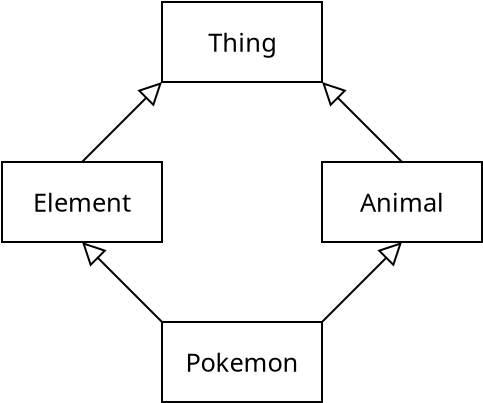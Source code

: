 <?xml version="1.0" encoding="UTF-8"?>
<dia:diagram xmlns:dia="http://www.lysator.liu.se/~alla/dia/">
  <dia:layer name="Background" visible="true" active="true">
    <dia:object type="Standard - Box" version="0" id="O0">
      <dia:attribute name="obj_pos">
        <dia:point val="17,10"/>
      </dia:attribute>
      <dia:attribute name="obj_bb">
        <dia:rectangle val="16.95,9.95;25.05,14.05"/>
      </dia:attribute>
      <dia:attribute name="elem_corner">
        <dia:point val="17,10"/>
      </dia:attribute>
      <dia:attribute name="elem_width">
        <dia:real val="8"/>
      </dia:attribute>
      <dia:attribute name="elem_height">
        <dia:real val="4"/>
      </dia:attribute>
      <dia:attribute name="show_background">
        <dia:boolean val="true"/>
      </dia:attribute>
    </dia:object>
    <dia:object type="Standard - Text" version="1" id="O1">
      <dia:attribute name="obj_pos">
        <dia:point val="21,12"/>
      </dia:attribute>
      <dia:attribute name="obj_bb">
        <dia:rectangle val="19.229,11.26;22.771,12.74"/>
      </dia:attribute>
      <dia:attribute name="text">
        <dia:composite type="text">
          <dia:attribute name="string">
            <dia:string>#Thing#</dia:string>
          </dia:attribute>
          <dia:attribute name="font">
            <dia:font family="sans" style="0" name="Helvetica"/>
          </dia:attribute>
          <dia:attribute name="height">
            <dia:real val="1.587"/>
          </dia:attribute>
          <dia:attribute name="pos">
            <dia:point val="21,12.44"/>
          </dia:attribute>
          <dia:attribute name="color">
            <dia:color val="#000000"/>
          </dia:attribute>
          <dia:attribute name="alignment">
            <dia:enum val="1"/>
          </dia:attribute>
        </dia:composite>
      </dia:attribute>
      <dia:attribute name="valign">
        <dia:enum val="2"/>
      </dia:attribute>
      <dia:connections>
        <dia:connection handle="0" to="O0" connection="8"/>
      </dia:connections>
    </dia:object>
    <dia:object type="Standard - Box" version="0" id="O2">
      <dia:attribute name="obj_pos">
        <dia:point val="9,18"/>
      </dia:attribute>
      <dia:attribute name="obj_bb">
        <dia:rectangle val="8.95,17.95;17.05,22.05"/>
      </dia:attribute>
      <dia:attribute name="elem_corner">
        <dia:point val="9,18"/>
      </dia:attribute>
      <dia:attribute name="elem_width">
        <dia:real val="8"/>
      </dia:attribute>
      <dia:attribute name="elem_height">
        <dia:real val="4"/>
      </dia:attribute>
      <dia:attribute name="show_background">
        <dia:boolean val="true"/>
      </dia:attribute>
    </dia:object>
    <dia:object type="Standard - Text" version="1" id="O3">
      <dia:attribute name="obj_pos">
        <dia:point val="21.15,13.15"/>
      </dia:attribute>
      <dia:attribute name="obj_bb">
        <dia:rectangle val="21.15,11.97;21.15,13.45"/>
      </dia:attribute>
      <dia:attribute name="text">
        <dia:composite type="text">
          <dia:attribute name="string">
            <dia:string>##</dia:string>
          </dia:attribute>
          <dia:attribute name="font">
            <dia:font family="sans" style="0" name="Helvetica"/>
          </dia:attribute>
          <dia:attribute name="height">
            <dia:real val="1.587"/>
          </dia:attribute>
          <dia:attribute name="pos">
            <dia:point val="21.15,13.15"/>
          </dia:attribute>
          <dia:attribute name="color">
            <dia:color val="#000000"/>
          </dia:attribute>
          <dia:attribute name="alignment">
            <dia:enum val="0"/>
          </dia:attribute>
        </dia:composite>
      </dia:attribute>
      <dia:attribute name="valign">
        <dia:enum val="3"/>
      </dia:attribute>
    </dia:object>
    <dia:object type="Standard - Text" version="1" id="O4">
      <dia:attribute name="obj_pos">
        <dia:point val="13,20"/>
      </dia:attribute>
      <dia:attribute name="obj_bb">
        <dia:rectangle val="10.37,19.26;15.63,20.74"/>
      </dia:attribute>
      <dia:attribute name="text">
        <dia:composite type="text">
          <dia:attribute name="string">
            <dia:string>#Element#</dia:string>
          </dia:attribute>
          <dia:attribute name="font">
            <dia:font family="sans" style="0" name="Helvetica"/>
          </dia:attribute>
          <dia:attribute name="height">
            <dia:real val="1.587"/>
          </dia:attribute>
          <dia:attribute name="pos">
            <dia:point val="13,20.44"/>
          </dia:attribute>
          <dia:attribute name="color">
            <dia:color val="#000000"/>
          </dia:attribute>
          <dia:attribute name="alignment">
            <dia:enum val="1"/>
          </dia:attribute>
        </dia:composite>
      </dia:attribute>
      <dia:attribute name="valign">
        <dia:enum val="2"/>
      </dia:attribute>
      <dia:connections>
        <dia:connection handle="0" to="O2" connection="8"/>
      </dia:connections>
    </dia:object>
    <dia:object type="Standard - Line" version="0" id="O5">
      <dia:attribute name="obj_pos">
        <dia:point val="13,18"/>
      </dia:attribute>
      <dia:attribute name="obj_bb">
        <dia:rectangle val="12.929,13.921;17.079,18.071"/>
      </dia:attribute>
      <dia:attribute name="conn_endpoints">
        <dia:point val="13,18"/>
        <dia:point val="17,14"/>
      </dia:attribute>
      <dia:attribute name="numcp">
        <dia:int val="1"/>
      </dia:attribute>
      <dia:attribute name="end_arrow">
        <dia:enum val="2"/>
      </dia:attribute>
      <dia:attribute name="end_arrow_length">
        <dia:real val="1"/>
      </dia:attribute>
      <dia:attribute name="end_arrow_width">
        <dia:real val="1"/>
      </dia:attribute>
      <dia:connections>
        <dia:connection handle="0" to="O2" connection="1"/>
        <dia:connection handle="1" to="O0" connection="5"/>
      </dia:connections>
    </dia:object>
    <dia:object type="Standard - Box" version="0" id="O6">
      <dia:attribute name="obj_pos">
        <dia:point val="25,18"/>
      </dia:attribute>
      <dia:attribute name="obj_bb">
        <dia:rectangle val="24.95,17.95;33.05,22.05"/>
      </dia:attribute>
      <dia:attribute name="elem_corner">
        <dia:point val="25,18"/>
      </dia:attribute>
      <dia:attribute name="elem_width">
        <dia:real val="8"/>
      </dia:attribute>
      <dia:attribute name="elem_height">
        <dia:real val="4"/>
      </dia:attribute>
      <dia:attribute name="show_background">
        <dia:boolean val="true"/>
      </dia:attribute>
    </dia:object>
    <dia:object type="Standard - Text" version="1" id="O7">
      <dia:attribute name="obj_pos">
        <dia:point val="29,20"/>
      </dia:attribute>
      <dia:attribute name="obj_bb">
        <dia:rectangle val="26.802,19.26;31.198,20.74"/>
      </dia:attribute>
      <dia:attribute name="text">
        <dia:composite type="text">
          <dia:attribute name="string">
            <dia:string>#Animal#</dia:string>
          </dia:attribute>
          <dia:attribute name="font">
            <dia:font family="sans" style="0" name="Helvetica"/>
          </dia:attribute>
          <dia:attribute name="height">
            <dia:real val="1.587"/>
          </dia:attribute>
          <dia:attribute name="pos">
            <dia:point val="29,20.44"/>
          </dia:attribute>
          <dia:attribute name="color">
            <dia:color val="#000000"/>
          </dia:attribute>
          <dia:attribute name="alignment">
            <dia:enum val="1"/>
          </dia:attribute>
        </dia:composite>
      </dia:attribute>
      <dia:attribute name="valign">
        <dia:enum val="2"/>
      </dia:attribute>
      <dia:connections>
        <dia:connection handle="0" to="O6" connection="8"/>
      </dia:connections>
    </dia:object>
    <dia:object type="Standard - Line" version="0" id="O8">
      <dia:attribute name="obj_pos">
        <dia:point val="29,18"/>
      </dia:attribute>
      <dia:attribute name="obj_bb">
        <dia:rectangle val="24.921,13.921;29.071,18.071"/>
      </dia:attribute>
      <dia:attribute name="conn_endpoints">
        <dia:point val="29,18"/>
        <dia:point val="25,14"/>
      </dia:attribute>
      <dia:attribute name="numcp">
        <dia:int val="1"/>
      </dia:attribute>
      <dia:attribute name="end_arrow">
        <dia:enum val="2"/>
      </dia:attribute>
      <dia:attribute name="end_arrow_length">
        <dia:real val="1"/>
      </dia:attribute>
      <dia:attribute name="end_arrow_width">
        <dia:real val="1"/>
      </dia:attribute>
      <dia:connections>
        <dia:connection handle="0" to="O6" connection="1"/>
        <dia:connection handle="1" to="O0" connection="7"/>
      </dia:connections>
    </dia:object>
    <dia:object type="Standard - Box" version="0" id="O9">
      <dia:attribute name="obj_pos">
        <dia:point val="17,26"/>
      </dia:attribute>
      <dia:attribute name="obj_bb">
        <dia:rectangle val="16.95,25.95;25.05,30.05"/>
      </dia:attribute>
      <dia:attribute name="elem_corner">
        <dia:point val="17,26"/>
      </dia:attribute>
      <dia:attribute name="elem_width">
        <dia:real val="8"/>
      </dia:attribute>
      <dia:attribute name="elem_height">
        <dia:real val="4"/>
      </dia:attribute>
      <dia:attribute name="show_background">
        <dia:boolean val="true"/>
      </dia:attribute>
    </dia:object>
    <dia:object type="Standard - Text" version="1" id="O10">
      <dia:attribute name="obj_pos">
        <dia:point val="21,28"/>
      </dia:attribute>
      <dia:attribute name="obj_bb">
        <dia:rectangle val="18.105,27.26;23.895,28.74"/>
      </dia:attribute>
      <dia:attribute name="text">
        <dia:composite type="text">
          <dia:attribute name="string">
            <dia:string>#Pokemon#</dia:string>
          </dia:attribute>
          <dia:attribute name="font">
            <dia:font family="sans" style="0" name="Helvetica"/>
          </dia:attribute>
          <dia:attribute name="height">
            <dia:real val="1.587"/>
          </dia:attribute>
          <dia:attribute name="pos">
            <dia:point val="21,28.44"/>
          </dia:attribute>
          <dia:attribute name="color">
            <dia:color val="#000000"/>
          </dia:attribute>
          <dia:attribute name="alignment">
            <dia:enum val="1"/>
          </dia:attribute>
        </dia:composite>
      </dia:attribute>
      <dia:attribute name="valign">
        <dia:enum val="2"/>
      </dia:attribute>
      <dia:connections>
        <dia:connection handle="0" to="O9" connection="8"/>
      </dia:connections>
    </dia:object>
    <dia:object type="Standard - Line" version="0" id="O11">
      <dia:attribute name="obj_pos">
        <dia:point val="17,26"/>
      </dia:attribute>
      <dia:attribute name="obj_bb">
        <dia:rectangle val="12.921,21.921;17.071,26.071"/>
      </dia:attribute>
      <dia:attribute name="conn_endpoints">
        <dia:point val="17,26"/>
        <dia:point val="13,22"/>
      </dia:attribute>
      <dia:attribute name="numcp">
        <dia:int val="1"/>
      </dia:attribute>
      <dia:attribute name="end_arrow">
        <dia:enum val="2"/>
      </dia:attribute>
      <dia:attribute name="end_arrow_length">
        <dia:real val="1"/>
      </dia:attribute>
      <dia:attribute name="end_arrow_width">
        <dia:real val="1"/>
      </dia:attribute>
      <dia:connections>
        <dia:connection handle="0" to="O9" connection="0"/>
        <dia:connection handle="1" to="O2" connection="6"/>
      </dia:connections>
    </dia:object>
    <dia:object type="Standard - Line" version="0" id="O12">
      <dia:attribute name="obj_pos">
        <dia:point val="25,26"/>
      </dia:attribute>
      <dia:attribute name="obj_bb">
        <dia:rectangle val="24.929,21.921;29.079,26.071"/>
      </dia:attribute>
      <dia:attribute name="conn_endpoints">
        <dia:point val="25,26"/>
        <dia:point val="29,22"/>
      </dia:attribute>
      <dia:attribute name="numcp">
        <dia:int val="1"/>
      </dia:attribute>
      <dia:attribute name="end_arrow">
        <dia:enum val="2"/>
      </dia:attribute>
      <dia:attribute name="end_arrow_length">
        <dia:real val="1"/>
      </dia:attribute>
      <dia:attribute name="end_arrow_width">
        <dia:real val="1"/>
      </dia:attribute>
      <dia:connections>
        <dia:connection handle="0" to="O9" connection="2"/>
        <dia:connection handle="1" to="O6" connection="6"/>
      </dia:connections>
    </dia:object>
  </dia:layer>
</dia:diagram>
